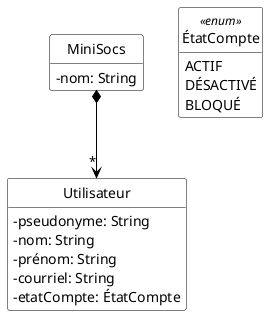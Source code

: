 @startuml

'Diagramme de classes (PlantUML)'

'Configuration charte graphique'
hide empty methods
hide circle
skinparam class {
  BackgroundColor White
  ArrowColor Black
  BorderColor Black
  AttributeIconSize 0
}

'Classes, énumérations, etc.'
class MiniSocs {
  - nom: String
}
class Utilisateur {
  - pseudonyme: String
  - nom: String
  - prénom: String
  - courriel: String
  - etatCompte: ÉtatCompte
}
enum ÉtatCompte <<enum>> {
  ACTIF
  DÉSACTIVÉ
  BLOQUÉ
}

'Associations, etc.'
MiniSocs *--> "*" Utilisateur

'Au besoin, aides pour le positionnement'

@enduml
